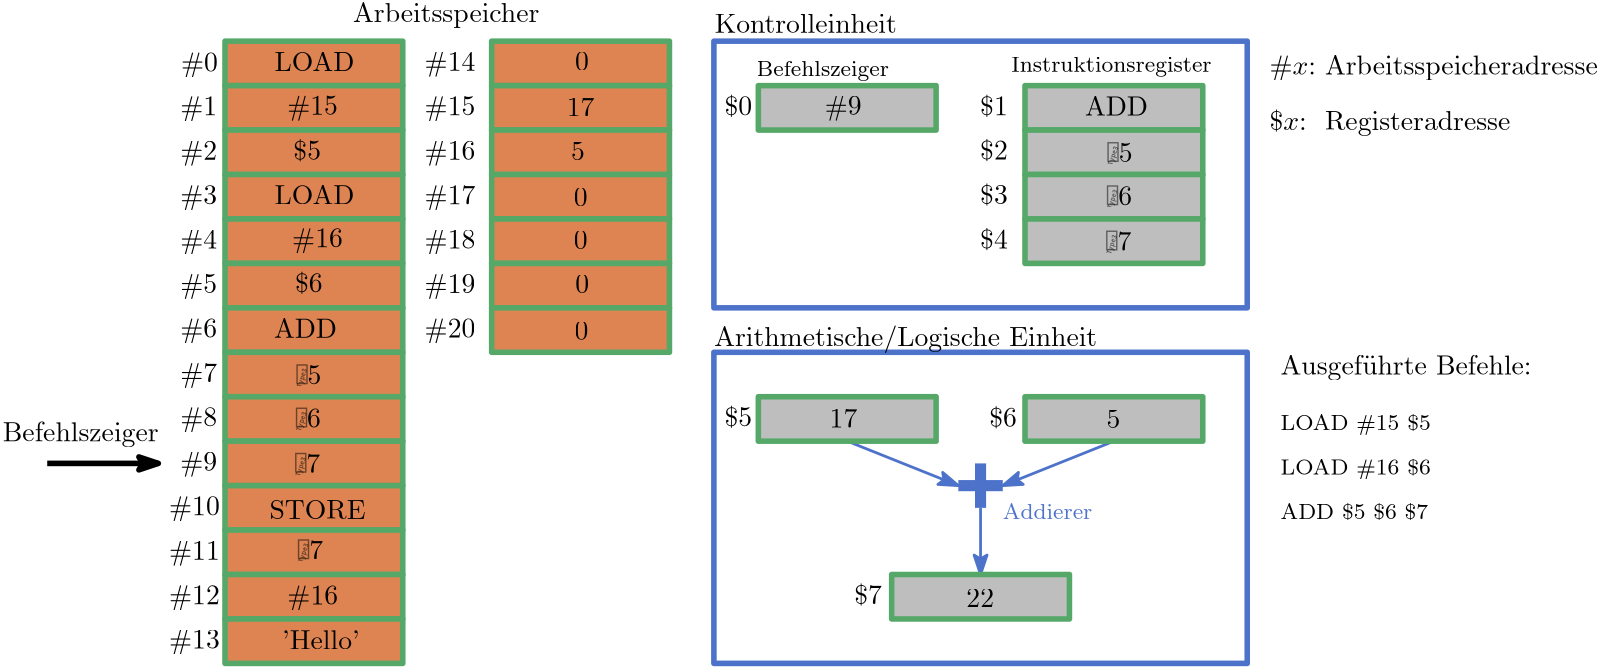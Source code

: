 <?xml version="1.0"?>
<!DOCTYPE ipe SYSTEM "ipe.dtd">
<ipe version="70212" creator="Ipe 7.2.13">
<info created="D:20210423002039" modified="D:20210615131048"/>
<ipestyle name="basic">
<symbol name="arrow/arc(spx)">
<path stroke="sym-stroke" fill="sym-stroke" pen="sym-pen">
0 0 m
-1 0.333 l
-1 -0.333 l
h
</path>
</symbol>
<symbol name="arrow/farc(spx)">
<path stroke="sym-stroke" fill="white" pen="sym-pen">
0 0 m
-1 0.333 l
-1 -0.333 l
h
</path>
</symbol>
<symbol name="arrow/ptarc(spx)">
<path stroke="sym-stroke" fill="sym-stroke" pen="sym-pen">
0 0 m
-1 0.333 l
-0.8 0 l
-1 -0.333 l
h
</path>
</symbol>
<symbol name="arrow/fptarc(spx)">
<path stroke="sym-stroke" fill="white" pen="sym-pen">
0 0 m
-1 0.333 l
-0.8 0 l
-1 -0.333 l
h
</path>
</symbol>
<symbol name="mark/circle(sx)" transformations="translations">
<path fill="sym-stroke">
0.6 0 0 0.6 0 0 e
0.4 0 0 0.4 0 0 e
</path>
</symbol>
<symbol name="mark/disk(sx)" transformations="translations">
<path fill="sym-stroke">
0.6 0 0 0.6 0 0 e
</path>
</symbol>
<symbol name="mark/fdisk(sfx)" transformations="translations">
<group>
<path fill="sym-fill">
0.5 0 0 0.5 0 0 e
</path>
<path fill="sym-stroke" fillrule="eofill">
0.6 0 0 0.6 0 0 e
0.4 0 0 0.4 0 0 e
</path>
</group>
</symbol>
<symbol name="mark/box(sx)" transformations="translations">
<path fill="sym-stroke" fillrule="eofill">
-0.6 -0.6 m
0.6 -0.6 l
0.6 0.6 l
-0.6 0.6 l
h
-0.4 -0.4 m
0.4 -0.4 l
0.4 0.4 l
-0.4 0.4 l
h
</path>
</symbol>
<symbol name="mark/square(sx)" transformations="translations">
<path fill="sym-stroke">
-0.6 -0.6 m
0.6 -0.6 l
0.6 0.6 l
-0.6 0.6 l
h
</path>
</symbol>
<symbol name="mark/fsquare(sfx)" transformations="translations">
<group>
<path fill="sym-fill">
-0.5 -0.5 m
0.5 -0.5 l
0.5 0.5 l
-0.5 0.5 l
h
</path>
<path fill="sym-stroke" fillrule="eofill">
-0.6 -0.6 m
0.6 -0.6 l
0.6 0.6 l
-0.6 0.6 l
h
-0.4 -0.4 m
0.4 -0.4 l
0.4 0.4 l
-0.4 0.4 l
h
</path>
</group>
</symbol>
<symbol name="mark/cross(sx)" transformations="translations">
<group>
<path fill="sym-stroke">
-0.43 -0.57 m
0.57 0.43 l
0.43 0.57 l
-0.57 -0.43 l
h
</path>
<path fill="sym-stroke">
-0.43 0.57 m
0.57 -0.43 l
0.43 -0.57 l
-0.57 0.43 l
h
</path>
</group>
</symbol>
<symbol name="arrow/fnormal(spx)">
<path stroke="sym-stroke" fill="white" pen="sym-pen">
0 0 m
-1 0.333 l
-1 -0.333 l
h
</path>
</symbol>
<symbol name="arrow/pointed(spx)">
<path stroke="sym-stroke" fill="sym-stroke" pen="sym-pen">
0 0 m
-1 0.333 l
-0.8 0 l
-1 -0.333 l
h
</path>
</symbol>
<symbol name="arrow/fpointed(spx)">
<path stroke="sym-stroke" fill="white" pen="sym-pen">
0 0 m
-1 0.333 l
-0.8 0 l
-1 -0.333 l
h
</path>
</symbol>
<symbol name="arrow/linear(spx)">
<path stroke="sym-stroke" pen="sym-pen">
-1 0.333 m
0 0 l
-1 -0.333 l
</path>
</symbol>
<symbol name="arrow/fdouble(spx)">
<path stroke="sym-stroke" fill="white" pen="sym-pen">
0 0 m
-1 0.333 l
-1 -0.333 l
h
-1 0 m
-2 0.333 l
-2 -0.333 l
h
</path>
</symbol>
<symbol name="arrow/double(spx)">
<path stroke="sym-stroke" fill="sym-stroke" pen="sym-pen">
0 0 m
-1 0.333 l
-1 -0.333 l
h
-1 0 m
-2 0.333 l
-2 -0.333 l
h
</path>
</symbol>
<pen name="heavier" value="0.8"/>
<pen name="fat" value="1.2"/>
<pen name="ultrafat" value="2"/>
<symbolsize name="large" value="5"/>
<symbolsize name="small" value="2"/>
<symbolsize name="tiny" value="1.1"/>
<arrowsize name="large" value="10"/>
<arrowsize name="small" value="5"/>
<arrowsize name="tiny" value="3"/>
<color name="sbblue" value="0.298 0.447 0.79"/>
<color name="sbgreen" value="0.333 0.658 0.407"/>
<color name="sborange" value="0.866 0.517 0.321"/>
<color name="sbred" value="0.768 0.305 0.321"/>
<color name="sbpurple" value="0.505 0.447 0.698"/>
<color name="red" value="1 0 0"/>
<color name="green" value="0 1 0"/>
<color name="blue" value="0 0 1"/>
<color name="yellow" value="1 1 0"/>
<color name="orange" value="1 0.647 0"/>
<color name="gold" value="1 0.843 0"/>
<color name="purple" value="0.627 0.125 0.941"/>
<color name="gray" value="0.745"/>
<color name="brown" value="0.647 0.165 0.165"/>
<color name="navy" value="0 0 0.502"/>
<color name="pink" value="1 0.753 0.796"/>
<color name="seagreen" value="0.18 0.545 0.341"/>
<color name="turquoise" value="0.251 0.878 0.816"/>
<color name="violet" value="0.933 0.51 0.933"/>
<color name="darkblue" value="0 0 0.545"/>
<color name="darkcyan" value="0 0.545 0.545"/>
<color name="darkgray" value="0.663"/>
<color name="verydarkgray" value="0.4"/>
<color name="darkgreen" value="0 0.392 0"/>
<color name="darkmagenta" value="0.545 0 0.545"/>
<color name="darkorange" value="1 0.549 0"/>
<color name="darkred" value="0.545 0 0"/>
<color name="lightblue" value="0.678 0.847 0.902"/>
<color name="lightcyan" value="0.878 1 1"/>
<color name="lightgray" value="0.827"/>
<color name="lightgreen" value="0.565 0.933 0.565"/>
<color name="lightyellow" value="1 1 0.878"/>
<dashstyle name="dashed" value="[4] 0"/>
<dashstyle name="dotted" value="[1 3] 0"/>
<dashstyle name="dash dotted" value="[4 2 1 2] 0"/>
<dashstyle name="dash dot dotted" value="[4 2 1 2 1 2] 0"/>
<textsize name="large" value="\large"/>
<textsize name="Large" value="\Large"/>
<textsize name="LARGE" value="\LARGE"/>
<textsize name="huge" value="\huge"/>
<textsize name="Huge" value="\Huge"/>
<textsize name="small" value="\small"/>
<textsize name="footnote" value="\footnotesize"/>
<textsize name="tiny" value="\tiny"/>
<textstyle name="center" begin="\begin{center}" end="\end{center}"/>
<textstyle name="itemize" begin="\begin{itemize}" end="\end{itemize}"/>
<textstyle name="item" begin="\begin{itemize}\item{}" end="\end{itemize}"/>
<gridsize name="4 pts" value="4"/>
<gridsize name="8 pts (~3 mm)" value="8"/>
<gridsize name="16 pts (~6 mm)" value="16"/>
<gridsize name="32 pts (~12 mm)" value="32"/>
<gridsize name="10 pts (~3.5 mm)" value="10"/>
<gridsize name="20 pts (~7 mm)" value="20"/>
<gridsize name="14 pts (~5 mm)" value="14"/>
<gridsize name="28 pts (~10 mm)" value="28"/>
<gridsize name="56 pts (~20 mm)" value="56"/>
<anglesize name="90 deg" value="90"/>
<anglesize name="60 deg" value="60"/>
<anglesize name="45 deg" value="45"/>
<anglesize name="30 deg" value="30"/>
<anglesize name="22.5 deg" value="22.5"/>
<opacity name="10%" value="0.1"/>
<opacity name="30%" value="0.3"/>
<opacity name="50%" value="0.5"/>
<opacity name="75%" value="0.75"/>
<tiling name="falling" angle="-60" step="4" width="1"/>
<tiling name="rising" angle="30" step="4" width="1"/>
</ipestyle>
<page>
<layer name="alpha"/>
<view layers="alpha" active="alpha"/>
<path layer="alpha" matrix="1 0 0 1 100 0" stroke="sbblue" fill="sborange" pen="1" arrow="ptarc/normal">
304 656 m
264 640 l
</path>
<path matrix="1 0 0 1 100 0" stroke="sbblue" fill="sborange" pen="1" arrow="ptarc/normal">
208 656 m
248 640 l
</path>
<path matrix="1 0 0 1 100 0" stroke="sbblue" fill="sborange" pen="1" arrow="ptarc/normal">
256 632 m
256 608 l
</path>
<path matrix="1 0 0 1 36 48" stroke="sbgreen" fill="sborange" pen="2">
48 752 m
48 736 l
112 736 l
112 752 l
h
</path>
<path matrix="1 0 0 1 36 32" stroke="sbgreen" fill="sborange" pen="2">
48 752 m
48 736 l
112 736 l
112 752 l
h
</path>
<path matrix="1 0 0 1 36 16" stroke="sbgreen" fill="sborange" pen="2">
48 752 m
48 736 l
112 736 l
112 752 l
h
</path>
<path matrix="1 0 0 1 36 0" stroke="sbgreen" fill="sborange" pen="2">
48 752 m
48 736 l
112 736 l
112 752 l
h
</path>
<path matrix="1 0 0 1 36 -16" stroke="sbgreen" fill="sborange" pen="2">
48 752 m
48 736 l
112 736 l
112 752 l
h
</path>
<path matrix="1 0 0 1 36 -32" stroke="sbgreen" fill="sborange" pen="2">
48 752 m
48 736 l
112 736 l
112 752 l
h
</path>
<path matrix="1 0 0 1 36 -48" stroke="sbgreen" fill="sborange" pen="2">
48 752 m
48 736 l
112 736 l
112 752 l
h
</path>
<path matrix="1 0 0 1 36 -64" stroke="sbgreen" fill="sborange" pen="2">
48 752 m
48 736 l
112 736 l
112 752 l
h
</path>
<path matrix="1 0 0 1 36 -80" stroke="sbgreen" fill="sborange" pen="2">
48 752 m
48 736 l
112 736 l
112 752 l
h
</path>
<path matrix="1 0 0 1 36 -96" stroke="sbgreen" fill="sborange" pen="2">
48 752 m
48 736 l
112 736 l
112 752 l
h
</path>
<path matrix="1 0 0 1 100 32" stroke="sbgreen" fill="gray" pen="2">
176 752 m
176 736 l
240 736 l
240 752 l
h
</path>
<path matrix="1 0 0 1 100 32" stroke="sbgreen" fill="gray" pen="2">
272 752 m
272 736 l
336 736 l
336 752 l
h
</path>
<path matrix="1 0 0 1 100 32" stroke="sbgreen" fill="gray" pen="2">
272 736 m
272 720 l
336 720 l
336 736 l
h
</path>
<path matrix="1 0 0 1 100 32" stroke="sbgreen" fill="gray" pen="2">
272 720 m
272 704 l
336 704 l
336 720 l
h
</path>
<path matrix="1 0 0 1 100 16" stroke="sbgreen" fill="gray" pen="2">
176 656 m
176 640 l
240 640 l
240 656 l
h
</path>
<path matrix="1 0 0 1 100 16" stroke="sbgreen" fill="gray" pen="2">
272 656 m
272 640 l
336 640 l
336 656 l
h
</path>
<path matrix="1 0 0 1 116 0" stroke="sbgreen" fill="gray" pen="2">
208 608 m
208 592 l
272 592 l
272 608 l
h
</path>
<path matrix="1 0 0 1 100 0" stroke="sbblue" pen="4">
256 648 m
256 632 l
</path>
<path matrix="1 0 0 1 100 0" stroke="sbblue" pen="4">
248 640 m
264 640 l
</path>
<path matrix="1 0 0 1 100 0" stroke="sbblue" pen="2">
160 688 m
160 576 l
352 576 l
352 688 l
h
</path>
<text matrix="1 0 0 1 99.8895 13.5464" transformations="translations" pos="200 760" stroke="black" type="label" width="13.284" height="6.926" depth="1.93" valign="baseline" style="math">\#9</text>
<text matrix="1 0 0 1 36.1357 45.0759" transformations="translations" pos="32 744" stroke="black" type="label" width="13.284" height="6.926" depth="1.93" valign="baseline" style="math">\#0</text>
<text matrix="1 0 0 1 35.8523 29.3294" transformations="translations" pos="32 744" stroke="black" type="label" width="13.284" height="6.926" depth="1.93" valign="baseline" style="math">\#1</text>
<text matrix="1 0 0 1 35.8523 13.3294" transformations="translations" pos="32 744" stroke="black" type="label" width="13.284" height="6.926" depth="1.93" valign="baseline" style="math">\#2</text>
<text matrix="1 0 0 1 35.8523 -2.67059" transformations="translations" pos="32 744" stroke="black" type="label" width="13.284" height="6.926" depth="1.93" valign="baseline" style="math">\#3</text>
<text matrix="1 0 0 1 35.8523 -18.6706" transformations="translations" pos="32 744" stroke="black" type="label" width="13.284" height="6.926" depth="1.93" valign="baseline" style="math">\#4</text>
<text matrix="1 0 0 1 35.8523 -34.6706" transformations="translations" pos="32 744" stroke="black" type="label" width="13.284" height="6.926" depth="1.93" valign="baseline" style="math">\#5</text>
<text matrix="1 0 0 1 35.8523 -50.6706" transformations="translations" pos="32 744" stroke="black" type="label" width="13.284" height="6.926" depth="1.93" valign="baseline" style="math">\#6</text>
<text matrix="1 0 0 1 35.8523 -66.6706" transformations="translations" pos="32 744" stroke="black" type="label" width="13.284" height="6.926" depth="1.93" valign="baseline" style="math">\#7</text>
<text matrix="1 0 0 1 35.8523 -82.6706" transformations="translations" pos="32 744" stroke="black" type="label" width="13.284" height="6.926" depth="1.93" valign="baseline" style="math">\#8</text>
<text matrix="1 0 0 1 35.8523 -98.6706" transformations="translations" pos="32 744" stroke="black" type="label" width="13.284" height="6.926" depth="1.93" valign="baseline" style="math">\#9</text>
<text matrix="1 0 0 1 67.5947 42.9465" transformations="translations" pos="62.5046 763.95" stroke="black" type="label" width="67.137" height="6.926" depth="1.93" valign="baseline">Arbeitsspeicher</text>
<text matrix="1 0 0 1 89.4853 8.43052" transformations="translations" pos="170.78 794.57" stroke="black" type="label" width="65.615" height="6.918" depth="0" valign="baseline">Kontrolleinheit</text>
<text matrix="1 0 0 1 95.124 -3.94602" transformations="translations" pos="165.008 694.215" stroke="black" type="label" width="137.955" height="7.473" depth="2.49" valign="baseline">Arithmetische/Logische Einheit</text>
<text matrix="1 0 0 1 242.281 -19.6924" transformations="translations" pos="59.3725 680.612" stroke="black" type="label" width="9.963" height="6.42" depth="0" valign="baseline">17</text>
<text matrix="1 0 0 1 341.923 -19.895" transformations="translations" pos="59.3725 680.612" stroke="black" type="label" width="4.981" height="6.42" depth="0" valign="baseline" style="math">5</text>
<text matrix="1 0 0 1 291.522 -84.3349" transformations="translations" pos="59.3725 680.612" stroke="black" type="label" width="9.963" height="6.42" depth="0" valign="baseline">22</text>
<text matrix="1 0 0 1 42.433 108.652" transformations="translations" pos="59.3725 680.612" stroke="black" type="label" width="28.781" height="6.808" depth="0" valign="baseline">LOAD</text>
<text matrix="1 0 0 1 323.814 29.359" transformations="translations" pos="32 744" stroke="black" type="label" width="9.963" height="7.475" depth="0.55" valign="baseline" style="math">\$1</text>
<text matrix="1 0 0 1 323.814 13.359" transformations="translations" pos="32 744" stroke="black" type="label" width="9.963" height="7.475" depth="0.55" valign="baseline" style="math">\$2</text>
<text matrix="1 0 0 1 323.814 -2.641" transformations="translations" pos="32 744" stroke="black" type="label" width="9.963" height="7.475" depth="0.55" valign="baseline" style="math">\$3</text>
<text matrix="1 0 0 1 231.814 -82.641" transformations="translations" pos="32 744" stroke="black" type="label" width="9.963" height="7.475" depth="0.55" valign="baseline" style="math">\$5</text>
<text matrix="1 0 0 1 327.094 -82.7793" transformations="translations" pos="32 744" stroke="black" type="label" width="9.963" height="7.475" depth="0.55" valign="baseline" style="math">\$6</text>
<text matrix="1 0 0 1 278.526 -146.641" transformations="translations" pos="32 744" stroke="black" type="label" width="9.963" height="7.475" depth="0.55" valign="baseline" style="math">\$7</text>
<text matrix="1 0 0 1 97.5992 13.2266" transformations="translations" pos="296 760" stroke="black" type="label" width="22.693" height="6.808" depth="0" valign="baseline">ADD</text>
<text matrix="1 0 0 1 100.728 12.5031" transformations="translations" pos="300 744" stroke="black" type="label" width="9.963" height="7.475" depth="0.55" valign="baseline">\$5</text>
<text matrix="1 0 0 1 100.573 -3.1077" transformations="translations" pos="300 744" stroke="black" type="label" width="9.963" height="7.475" depth="0.55" valign="baseline">\$6</text>
<text matrix="1 0 0 1 231.814 29.359" transformations="translations" pos="32 744" stroke="black" type="label" width="9.963" height="7.475" depth="0.55" valign="baseline" style="math">\$0</text>
<path matrix="1 0 0 1 100 16" stroke="sbgreen" fill="gray" pen="2">
272 720 m
272 704 l
336 704 l
336 720 l
h
</path>
<text matrix="1 0 0 1 100.289 -19.3986" transformations="translations" pos="300 744" stroke="black" type="label" width="9.963" height="7.475" depth="0.55" valign="baseline">\$7</text>
<text matrix="1 0 0 1 323.814 -18.641" transformations="translations" pos="32 744" stroke="black" type="label" width="9.963" height="7.475" depth="0.55" valign="baseline" style="math">\$4</text>
<path matrix="1 0 0 1 100 0" stroke="sbblue" pen="2">
160 800 m
160 704 l
352 704 l
352 800 l
h
</path>
<text matrix="1 0 0 1 26.3752 45.4831" transformations="translations" pos="80 728" stroke="black" type="label" width="18.265" height="6.926" depth="1.93" valign="baseline" style="math">\#15</text>
<text matrix="1 0 0 1 28.5848 29.3294" transformations="translations" pos="80 728" stroke="black" type="label" width="9.963" height="7.475" depth="0.55" valign="baseline" style="math">\$5</text>
<text matrix="1 0 0 1 42.433 60.6524" transformations="translations" pos="59.3725 680.612" stroke="black" type="label" width="28.781" height="6.808" depth="0" valign="baseline">LOAD</text>
<text matrix="1 0 0 1 28.1462 -2.22746" transformations="translations" pos="80 728" stroke="black" type="label" width="18.265" height="6.926" depth="1.93" valign="baseline" style="math">\#16</text>
<text matrix="1 0 0 1 29.1696 -18.3752" transformations="translations" pos="80 728" stroke="black" type="label" width="9.963" height="7.475" depth="0.55" valign="baseline" style="math">\$6</text>
<text matrix="1 0 0 1 -194.401 -66.7734" transformations="translations" pos="296 760" stroke="black" type="label" width="22.693" height="6.808" depth="0" valign="baseline">ADD</text>
<text matrix="1 0 0 1 -191.272 -67.4969" transformations="translations" pos="300 744" stroke="black" type="label" width="9.963" height="7.475" depth="0.55" valign="baseline">\$5</text>
<text matrix="1 0 0 1 -191.427 -83.1077" transformations="translations" pos="300 744" stroke="black" type="label" width="9.963" height="7.475" depth="0.55" valign="baseline">\$6</text>
<text matrix="1 0 0 1 -191.711 -99.3986" transformations="translations" pos="300 744" stroke="black" type="label" width="9.963" height="7.475" depth="0.55" valign="baseline">\$7</text>
<path matrix="1 0 0 1 36 -112" stroke="sbgreen" fill="sborange" pen="2">
48 752 m
48 736 l
112 736 l
112 752 l
h
</path>
<path matrix="1 0 0 1 36 -128" stroke="sbgreen" fill="sborange" pen="2">
48 752 m
48 736 l
112 736 l
112 752 l
h
</path>
<path matrix="1 0 0 1 36 -144" stroke="sbgreen" fill="sborange" pen="2">
48 752 m
48 736 l
112 736 l
112 752 l
h
</path>
<text matrix="1 0 0 1 31.8523 -114.671" transformations="translations" pos="32 744" stroke="black" type="label" width="18.265" height="6.926" depth="1.93" valign="baseline" style="math">\#10</text>
<text matrix="1 0 0 1 31.8523 -130.671" transformations="translations" pos="32 744" stroke="black" type="label" width="18.265" height="6.926" depth="1.93" valign="baseline" style="math">\#11</text>
<text matrix="1 0 0 1 31.8523 -146.671" transformations="translations" pos="32 744" stroke="black" type="label" width="18.265" height="6.926" depth="1.93" valign="baseline" style="math">\#12</text>
<text matrix="1 0 0 1 24 -4" transformations="translations" pos="76 632" stroke="black" type="label" width="34.593" height="6.808" depth="0" valign="baseline">STORE</text>
<path matrix="1 0 0 1 36 -160" stroke="sbgreen" fill="sborange" pen="2">
48 752 m
48 736 l
112 736 l
112 752 l
h
</path>
<text matrix="1 0 0 1 47.0819 -83.4105" transformations="translations" pos="59.3725 680.612" stroke="black" type="label" width="18.265" height="6.926" depth="1.93" valign="baseline">\#16</text>
<text matrix="1 0 0 1 45.1876 -99.5006" transformations="translations" pos="59.3725 680.612" stroke="black" type="label" width="27.951" height="6.918" depth="0" valign="baseline">&apos;Hello&apos;</text>
<text matrix="1 0 0 1 33.3158 -2.47493" transformations="translations" pos="76 616" stroke="black" type="label" width="9.963" height="7.475" depth="0.55" valign="baseline">\$7</text>
<path matrix="1 0 0 1 132 48" stroke="sbgreen" fill="sborange" pen="2">
48 752 m
48 736 l
112 736 l
112 752 l
h
</path>
<path matrix="1 0 0 1 132 32" stroke="sbgreen" fill="sborange" pen="2">
48 752 m
48 736 l
112 736 l
112 752 l
h
</path>
<path matrix="1 0 0 1 132 16" stroke="sbgreen" fill="sborange" pen="2">
48 752 m
48 736 l
112 736 l
112 752 l
h
</path>
<path matrix="1 0 0 1 132 0" stroke="sbgreen" fill="sborange" pen="2">
48 752 m
48 736 l
112 736 l
112 752 l
h
</path>
<path matrix="1 0 0 1 132 -16" stroke="sbgreen" fill="sborange" pen="2">
48 752 m
48 736 l
112 736 l
112 752 l
h
</path>
<path matrix="1 0 0 1 132 -32" stroke="sbgreen" fill="sborange" pen="2">
48 752 m
48 736 l
112 736 l
112 752 l
h
</path>
<path matrix="1 0 0 1 132 -48" stroke="sbgreen" fill="sborange" pen="2">
48 752 m
48 736 l
112 736 l
112 752 l
h
</path>
<text matrix="1 0 0 1 149.188 76.4994" transformations="translations" pos="59.3725 680.612" stroke="black" type="label" width="4.981" height="6.42" depth="0" valign="baseline" style="math">5</text>
<text matrix="1 0 0 1 147.655 92.3607" transformations="translations" pos="59.3725 680.612" stroke="black" type="label" width="9.963" height="6.42" depth="0" valign="baseline" style="math">17</text>
<text matrix="1 0 0 1 31.8523 -162.671" transformations="translations" pos="32 744" stroke="black" type="label" width="18.265" height="6.926" depth="1.93" valign="baseline" style="math">\#13</text>
<text matrix="1 0 0 1 123.852 45.329" transformations="translations" pos="32 744" stroke="black" type="label" width="18.265" height="6.926" depth="1.93" valign="baseline" style="math">\#14</text>
<text matrix="1 0 0 1 123.852 29.329" transformations="translations" pos="32 744" stroke="black" type="label" width="18.265" height="6.926" depth="1.93" valign="baseline" style="math">\#15</text>
<text matrix="1 0 0 1 123.852 13.329" transformations="translations" pos="32 744" stroke="black" type="label" width="18.265" height="6.926" depth="1.93" valign="baseline" style="math">\#16</text>
<text matrix="1 0 0 1 123.852 -2.671" transformations="translations" pos="32 744" stroke="black" type="label" width="18.265" height="6.926" depth="1.93" valign="baseline" style="math">\#17</text>
<text matrix="1 0 0 1 123.852 -18.671" transformations="translations" pos="32 744" stroke="black" type="label" width="18.265" height="6.926" depth="1.93" valign="baseline" style="math">\#18</text>
<text matrix="1 0 0 1 123.852 -34.671" transformations="translations" pos="32 744" stroke="black" type="label" width="18.265" height="6.926" depth="1.93" valign="baseline" style="math">\#19</text>
<text matrix="1 0 0 1 123.852 -50.671" transformations="translations" pos="32 744" stroke="black" type="label" width="18.265" height="6.926" depth="1.93" valign="baseline" style="math">\#20</text>
<text matrix="1 0 0 1 34.0318 -2.51384" transformations="translations" pos="176 792" stroke="black" type="label" width="4.981" height="6.42" depth="0" valign="baseline">0</text>
<text matrix="1 0 0 1 33.545 -51.3915" transformations="translations" pos="176 792" stroke="black" type="label" width="4.981" height="6.42" depth="0" valign="baseline">0</text>
<text matrix="1 0 0 1 33.5465 -66.7792" transformations="translations" pos="176 792" stroke="black" type="label" width="4.981" height="6.42" depth="0" valign="baseline">0</text>
<text matrix="1 0 0 1 34.1343 -82.7019" transformations="translations" pos="176 792" stroke="black" type="label" width="4.981" height="6.42" depth="0" valign="baseline">0</text>
<text matrix="1 0 0 1 33.8329 -99.517" transformations="translations" pos="176 792" stroke="black" type="label" width="4.981" height="6.42" depth="0" valign="baseline">0</text>
<path matrix="1 0 0 1 -12 0" stroke="black" pen="2" arrow="ptarc/normal">
32 648 m
72 648 l
</path>
<text matrix="1 0 0 1 -28 -8" transformations="translations" pos="32 664" stroke="black" type="label" width="56.123" height="6.926" depth="1.93" valign="baseline">Befehlszeiger</text>
<text matrix="1 0 0 1 243.362 123.466" transformations="translations" pos="32 664" stroke="black" type="label" width="47.684" height="5.535" depth="1.55" valign="baseline" size="8">Befehlszeiger</text>
<text matrix="1 0 0 1 360 236" transformations="translations" pos="100 552" stroke="black" type="label" width="16.764" height="6.926" depth="1.93" valign="baseline">$\#x$:</text>
<text matrix="1 0 0 1 360 216" transformations="translations" pos="100 552" stroke="black" type="label" width="13.443" height="7.475" depth="0.55" valign="baseline">$\$x$:</text>
<text matrix="1 0 0 1 380 112" transformations="translations" pos="84 548" stroke="black" type="label" width="54.087" height="5.977" depth="1.55" valign="baseline" size="8">LOAD $\#15$ $\$5$</text>
<text matrix="1 0 0 1 380 96" transformations="translations" pos="84 548" stroke="black" type="label" width="54.087" height="5.977" depth="1.55" valign="baseline" size="8">LOAD $\#16$ $\$6$</text>
<text matrix="1 0 0 1 380 80" transformations="translations" pos="84 548" stroke="black" type="label" width="53.146" height="5.98" depth="0.44" valign="baseline" size="8">ADD $\$5$ $\$6$ $\$7$</text>
<text matrix="1 0 0 1 300 20" transformations="translations" pos="164 660" stroke="black" type="label" width="90.439" height="6.926" depth="1.93" valign="baseline">Ausgef\&quot;uhrte Befehle:</text>
<text matrix="1 0 0 1 -0.952679 -11.0503" transformations="translations" pos="368 800" stroke="black" type="label" width="72.135" height="5.535" depth="1.55" valign="baseline" size="8">Instruktionsregister</text>
<text matrix="1 0 0 1 -48 -8" transformations="translations" pos="528 776" stroke="black" type="label" width="66.777" height="6.926" depth="1.93" valign="baseline">Registeradresse</text>
<text matrix="1 0 0 1 -20 12" transformations="translations" pos="500 776" stroke="black" type="label" width="98.271" height="6.926" depth="1.93" valign="baseline">Arbeitsspeicheradresse</text>
<text matrix="1 0 0 1 -8 -4" transformations="translations" pos="372 632" stroke="sbblue" type="label" width="32.232" height="5.535" depth="0" valign="baseline" size="8">Addierer</text>
</page>
</ipe>
